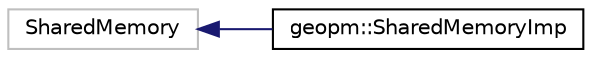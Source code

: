 digraph "Graphical Class Hierarchy"
{
 // LATEX_PDF_SIZE
  edge [fontname="Helvetica",fontsize="10",labelfontname="Helvetica",labelfontsize="10"];
  node [fontname="Helvetica",fontsize="10",shape=record];
  rankdir="LR";
  Node65 [label="SharedMemory",height=0.2,width=0.4,color="grey75", fillcolor="white", style="filled",tooltip=" "];
  Node65 -> Node0 [dir="back",color="midnightblue",fontsize="10",style="solid",fontname="Helvetica"];
  Node0 [label="geopm::SharedMemoryImp",height=0.2,width=0.4,color="black", fillcolor="white", style="filled",URL="$classgeopm_1_1_shared_memory_imp.html",tooltip=" "];
}
